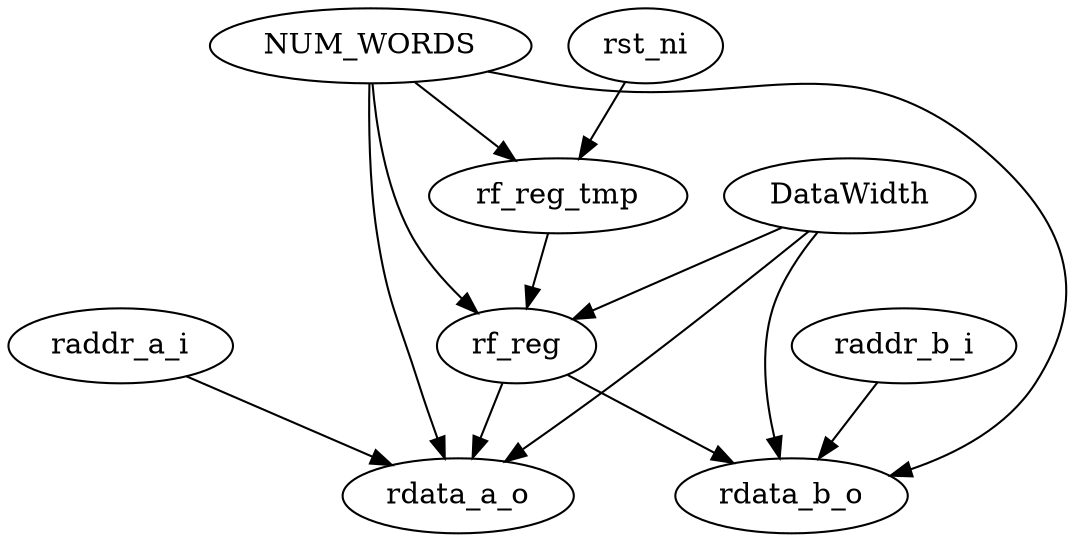 strict digraph "" {
	NUM_WORDS -> rf_reg	 [weight=1.0];
	NUM_WORDS -> rdata_a_o	 [weight=1.0];
	NUM_WORDS -> rdata_b_o	 [weight=1.0];
	NUM_WORDS -> rf_reg_tmp	 [weight=1.0];
	raddr_b_i -> rdata_b_o	 [weight=1.0];
	rst_ni -> rf_reg_tmp	 [weight=1.0];
	raddr_a_i -> rdata_a_o	 [weight=1.0];
	rf_reg -> rdata_a_o	 [weight=1.0];
	rf_reg -> rdata_b_o	 [weight=1.0];
	rf_reg_tmp -> rf_reg	 [weight=1.0];
	DataWidth -> rf_reg	 [weight=1.0];
	DataWidth -> rdata_a_o	 [weight=1.0];
	DataWidth -> rdata_b_o	 [weight=1.0];
}
